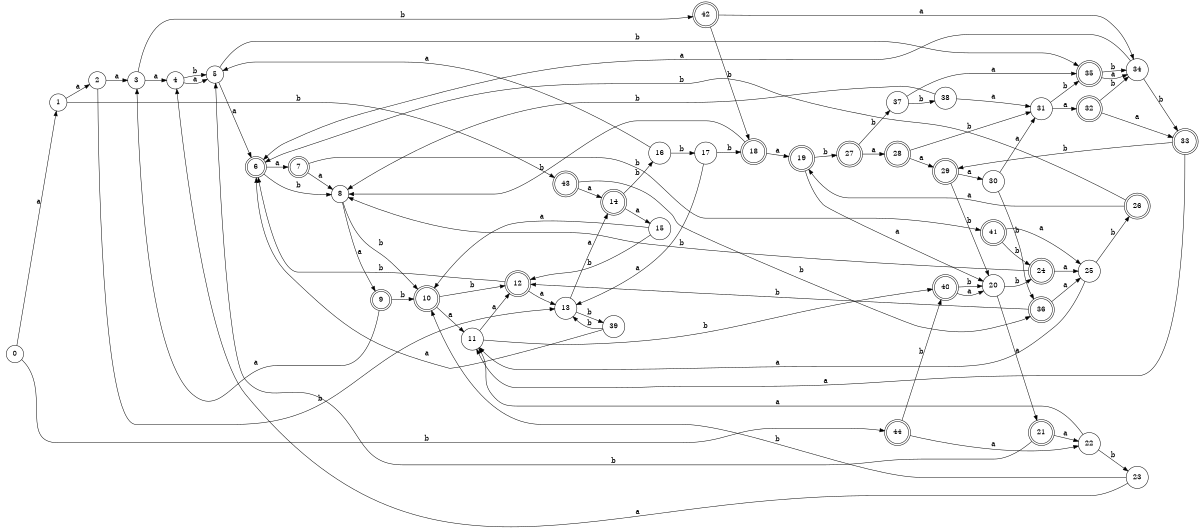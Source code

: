 digraph n36_10 {
__start0 [label="" shape="none"];

rankdir=LR;
size="8,5";

s0 [style="filled", color="black", fillcolor="white" shape="circle", label="0"];
s1 [style="filled", color="black", fillcolor="white" shape="circle", label="1"];
s2 [style="filled", color="black", fillcolor="white" shape="circle", label="2"];
s3 [style="filled", color="black", fillcolor="white" shape="circle", label="3"];
s4 [style="filled", color="black", fillcolor="white" shape="circle", label="4"];
s5 [style="filled", color="black", fillcolor="white" shape="circle", label="5"];
s6 [style="rounded,filled", color="black", fillcolor="white" shape="doublecircle", label="6"];
s7 [style="rounded,filled", color="black", fillcolor="white" shape="doublecircle", label="7"];
s8 [style="filled", color="black", fillcolor="white" shape="circle", label="8"];
s9 [style="rounded,filled", color="black", fillcolor="white" shape="doublecircle", label="9"];
s10 [style="rounded,filled", color="black", fillcolor="white" shape="doublecircle", label="10"];
s11 [style="filled", color="black", fillcolor="white" shape="circle", label="11"];
s12 [style="rounded,filled", color="black", fillcolor="white" shape="doublecircle", label="12"];
s13 [style="filled", color="black", fillcolor="white" shape="circle", label="13"];
s14 [style="rounded,filled", color="black", fillcolor="white" shape="doublecircle", label="14"];
s15 [style="filled", color="black", fillcolor="white" shape="circle", label="15"];
s16 [style="filled", color="black", fillcolor="white" shape="circle", label="16"];
s17 [style="filled", color="black", fillcolor="white" shape="circle", label="17"];
s18 [style="rounded,filled", color="black", fillcolor="white" shape="doublecircle", label="18"];
s19 [style="rounded,filled", color="black", fillcolor="white" shape="doublecircle", label="19"];
s20 [style="filled", color="black", fillcolor="white" shape="circle", label="20"];
s21 [style="rounded,filled", color="black", fillcolor="white" shape="doublecircle", label="21"];
s22 [style="filled", color="black", fillcolor="white" shape="circle", label="22"];
s23 [style="filled", color="black", fillcolor="white" shape="circle", label="23"];
s24 [style="rounded,filled", color="black", fillcolor="white" shape="doublecircle", label="24"];
s25 [style="filled", color="black", fillcolor="white" shape="circle", label="25"];
s26 [style="rounded,filled", color="black", fillcolor="white" shape="doublecircle", label="26"];
s27 [style="rounded,filled", color="black", fillcolor="white" shape="doublecircle", label="27"];
s28 [style="rounded,filled", color="black", fillcolor="white" shape="doublecircle", label="28"];
s29 [style="rounded,filled", color="black", fillcolor="white" shape="doublecircle", label="29"];
s30 [style="filled", color="black", fillcolor="white" shape="circle", label="30"];
s31 [style="filled", color="black", fillcolor="white" shape="circle", label="31"];
s32 [style="rounded,filled", color="black", fillcolor="white" shape="doublecircle", label="32"];
s33 [style="rounded,filled", color="black", fillcolor="white" shape="doublecircle", label="33"];
s34 [style="filled", color="black", fillcolor="white" shape="circle", label="34"];
s35 [style="rounded,filled", color="black", fillcolor="white" shape="doublecircle", label="35"];
s36 [style="rounded,filled", color="black", fillcolor="white" shape="doublecircle", label="36"];
s37 [style="filled", color="black", fillcolor="white" shape="circle", label="37"];
s38 [style="filled", color="black", fillcolor="white" shape="circle", label="38"];
s39 [style="filled", color="black", fillcolor="white" shape="circle", label="39"];
s40 [style="rounded,filled", color="black", fillcolor="white" shape="doublecircle", label="40"];
s41 [style="rounded,filled", color="black", fillcolor="white" shape="doublecircle", label="41"];
s42 [style="rounded,filled", color="black", fillcolor="white" shape="doublecircle", label="42"];
s43 [style="rounded,filled", color="black", fillcolor="white" shape="doublecircle", label="43"];
s44 [style="rounded,filled", color="black", fillcolor="white" shape="doublecircle", label="44"];
s0 -> s1 [label="a"];
s0 -> s44 [label="b"];
s1 -> s2 [label="a"];
s1 -> s43 [label="b"];
s2 -> s3 [label="a"];
s2 -> s13 [label="b"];
s3 -> s4 [label="a"];
s3 -> s42 [label="b"];
s4 -> s5 [label="a"];
s4 -> s5 [label="b"];
s5 -> s6 [label="a"];
s5 -> s35 [label="b"];
s6 -> s7 [label="a"];
s6 -> s8 [label="b"];
s7 -> s8 [label="a"];
s7 -> s41 [label="b"];
s8 -> s9 [label="a"];
s8 -> s10 [label="b"];
s9 -> s3 [label="a"];
s9 -> s10 [label="b"];
s10 -> s11 [label="a"];
s10 -> s12 [label="b"];
s11 -> s12 [label="a"];
s11 -> s40 [label="b"];
s12 -> s13 [label="a"];
s12 -> s6 [label="b"];
s13 -> s14 [label="a"];
s13 -> s39 [label="b"];
s14 -> s15 [label="a"];
s14 -> s16 [label="b"];
s15 -> s10 [label="a"];
s15 -> s12 [label="b"];
s16 -> s5 [label="a"];
s16 -> s17 [label="b"];
s17 -> s13 [label="a"];
s17 -> s18 [label="b"];
s18 -> s19 [label="a"];
s18 -> s8 [label="b"];
s19 -> s20 [label="a"];
s19 -> s27 [label="b"];
s20 -> s21 [label="a"];
s20 -> s24 [label="b"];
s21 -> s22 [label="a"];
s21 -> s5 [label="b"];
s22 -> s11 [label="a"];
s22 -> s23 [label="b"];
s23 -> s4 [label="a"];
s23 -> s10 [label="b"];
s24 -> s25 [label="a"];
s24 -> s8 [label="b"];
s25 -> s11 [label="a"];
s25 -> s26 [label="b"];
s26 -> s19 [label="a"];
s26 -> s6 [label="b"];
s27 -> s28 [label="a"];
s27 -> s37 [label="b"];
s28 -> s29 [label="a"];
s28 -> s31 [label="b"];
s29 -> s30 [label="a"];
s29 -> s20 [label="b"];
s30 -> s31 [label="a"];
s30 -> s36 [label="b"];
s31 -> s32 [label="a"];
s31 -> s35 [label="b"];
s32 -> s33 [label="a"];
s32 -> s34 [label="b"];
s33 -> s11 [label="a"];
s33 -> s29 [label="b"];
s34 -> s6 [label="a"];
s34 -> s33 [label="b"];
s35 -> s34 [label="a"];
s35 -> s34 [label="b"];
s36 -> s25 [label="a"];
s36 -> s12 [label="b"];
s37 -> s35 [label="a"];
s37 -> s38 [label="b"];
s38 -> s31 [label="a"];
s38 -> s8 [label="b"];
s39 -> s6 [label="a"];
s39 -> s13 [label="b"];
s40 -> s20 [label="a"];
s40 -> s20 [label="b"];
s41 -> s25 [label="a"];
s41 -> s24 [label="b"];
s42 -> s34 [label="a"];
s42 -> s18 [label="b"];
s43 -> s14 [label="a"];
s43 -> s36 [label="b"];
s44 -> s22 [label="a"];
s44 -> s40 [label="b"];

}